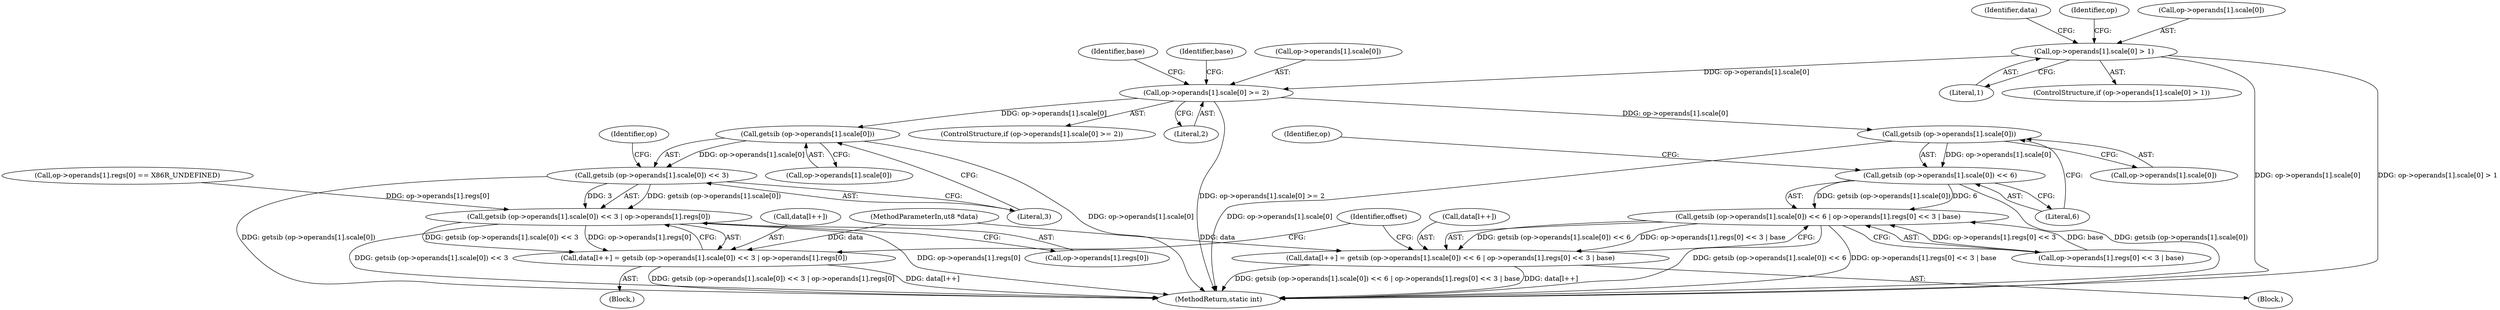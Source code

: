digraph "0_radare2_f17bfd9f1da05f30f23a4dd05e9d2363e1406948@API" {
"1002633" [label="(Call,op->operands[1].scale[0] > 1)"];
"1002662" [label="(Call,op->operands[1].scale[0] >= 2)"];
"1002687" [label="(Call,getsib (op->operands[1].scale[0]))"];
"1002686" [label="(Call,getsib (op->operands[1].scale[0]) << 6)"];
"1002685" [label="(Call,getsib (op->operands[1].scale[0]) << 6 | op->operands[1].regs[0] << 3 | base)"];
"1002680" [label="(Call,data[l++] = getsib (op->operands[1].scale[0]) << 6 | op->operands[1].regs[0] << 3 | base)"];
"1002720" [label="(Call,getsib (op->operands[1].scale[0]))"];
"1002719" [label="(Call,getsib (op->operands[1].scale[0]) << 3)"];
"1002718" [label="(Call,getsib (op->operands[1].scale[0]) << 3 | op->operands[1].regs[0])"];
"1002713" [label="(Call,data[l++] = getsib (op->operands[1].scale[0]) << 3 | op->operands[1].regs[0])"];
"1002714" [label="(Call,data[l++])"];
"1002681" [label="(Call,data[l++])"];
"1002731" [label="(Call,op->operands[1].regs[0])"];
"1002735" [label="(Identifier,op)"];
"1002663" [label="(Call,op->operands[1].scale[0])"];
"1002687" [label="(Call,getsib (op->operands[1].scale[0]))"];
"1002704" [label="(Identifier,op)"];
"1002672" [label="(Literal,2)"];
"1002679" [label="(Block,)"];
"1000104" [label="(MethodParameterIn,ut8 *data)"];
"1002712" [label="(Block,)"];
"1002730" [label="(Literal,3)"];
"1002713" [label="(Call,data[l++] = getsib (op->operands[1].scale[0]) << 3 | op->operands[1].regs[0])"];
"1002647" [label="(Identifier,data)"];
"1002718" [label="(Call,getsib (op->operands[1].scale[0]) << 3 | op->operands[1].regs[0])"];
"1002698" [label="(Call,op->operands[1].regs[0] << 3 | base)"];
"1002643" [label="(Literal,1)"];
"1002633" [label="(Call,op->operands[1].scale[0] > 1)"];
"1002783" [label="(Identifier,op)"];
"1002719" [label="(Call,getsib (op->operands[1].scale[0]) << 3)"];
"1002686" [label="(Call,getsib (op->operands[1].scale[0]) << 6)"];
"1002675" [label="(Identifier,base)"];
"1002688" [label="(Call,op->operands[1].scale[0])"];
"1003220" [label="(MethodReturn,static int)"];
"1002721" [label="(Call,op->operands[1].scale[0])"];
"1002678" [label="(Identifier,base)"];
"1002662" [label="(Call,op->operands[1].scale[0] >= 2)"];
"1002720" [label="(Call,getsib (op->operands[1].scale[0]))"];
"1002685" [label="(Call,getsib (op->operands[1].scale[0]) << 6 | op->operands[1].regs[0] << 3 | base)"];
"1002541" [label="(Call,op->operands[1].regs[0] == X86R_UNDEFINED)"];
"1002634" [label="(Call,op->operands[1].scale[0])"];
"1002661" [label="(ControlStructure,if (op->operands[1].scale[0] >= 2))"];
"1002697" [label="(Literal,6)"];
"1002680" [label="(Call,data[l++] = getsib (op->operands[1].scale[0]) << 6 | op->operands[1].regs[0] << 3 | base)"];
"1002742" [label="(Identifier,offset)"];
"1002632" [label="(ControlStructure,if (op->operands[1].scale[0] > 1))"];
"1002633" -> "1002632"  [label="AST: "];
"1002633" -> "1002643"  [label="CFG: "];
"1002634" -> "1002633"  [label="AST: "];
"1002643" -> "1002633"  [label="AST: "];
"1002647" -> "1002633"  [label="CFG: "];
"1002783" -> "1002633"  [label="CFG: "];
"1002633" -> "1003220"  [label="DDG: op->operands[1].scale[0]"];
"1002633" -> "1003220"  [label="DDG: op->operands[1].scale[0] > 1"];
"1002633" -> "1002662"  [label="DDG: op->operands[1].scale[0]"];
"1002662" -> "1002661"  [label="AST: "];
"1002662" -> "1002672"  [label="CFG: "];
"1002663" -> "1002662"  [label="AST: "];
"1002672" -> "1002662"  [label="AST: "];
"1002675" -> "1002662"  [label="CFG: "];
"1002678" -> "1002662"  [label="CFG: "];
"1002662" -> "1003220"  [label="DDG: op->operands[1].scale[0] >= 2"];
"1002662" -> "1002687"  [label="DDG: op->operands[1].scale[0]"];
"1002662" -> "1002720"  [label="DDG: op->operands[1].scale[0]"];
"1002687" -> "1002686"  [label="AST: "];
"1002687" -> "1002688"  [label="CFG: "];
"1002688" -> "1002687"  [label="AST: "];
"1002697" -> "1002687"  [label="CFG: "];
"1002687" -> "1003220"  [label="DDG: op->operands[1].scale[0]"];
"1002687" -> "1002686"  [label="DDG: op->operands[1].scale[0]"];
"1002686" -> "1002685"  [label="AST: "];
"1002686" -> "1002697"  [label="CFG: "];
"1002697" -> "1002686"  [label="AST: "];
"1002704" -> "1002686"  [label="CFG: "];
"1002686" -> "1003220"  [label="DDG: getsib (op->operands[1].scale[0])"];
"1002686" -> "1002685"  [label="DDG: getsib (op->operands[1].scale[0])"];
"1002686" -> "1002685"  [label="DDG: 6"];
"1002685" -> "1002680"  [label="AST: "];
"1002685" -> "1002698"  [label="CFG: "];
"1002698" -> "1002685"  [label="AST: "];
"1002680" -> "1002685"  [label="CFG: "];
"1002685" -> "1003220"  [label="DDG: getsib (op->operands[1].scale[0]) << 6"];
"1002685" -> "1003220"  [label="DDG: op->operands[1].regs[0] << 3 | base"];
"1002685" -> "1002680"  [label="DDG: getsib (op->operands[1].scale[0]) << 6"];
"1002685" -> "1002680"  [label="DDG: op->operands[1].regs[0] << 3 | base"];
"1002698" -> "1002685"  [label="DDG: op->operands[1].regs[0] << 3"];
"1002698" -> "1002685"  [label="DDG: base"];
"1002680" -> "1002679"  [label="AST: "];
"1002681" -> "1002680"  [label="AST: "];
"1002742" -> "1002680"  [label="CFG: "];
"1002680" -> "1003220"  [label="DDG: getsib (op->operands[1].scale[0]) << 6 | op->operands[1].regs[0] << 3 | base"];
"1002680" -> "1003220"  [label="DDG: data[l++]"];
"1000104" -> "1002680"  [label="DDG: data"];
"1002720" -> "1002719"  [label="AST: "];
"1002720" -> "1002721"  [label="CFG: "];
"1002721" -> "1002720"  [label="AST: "];
"1002730" -> "1002720"  [label="CFG: "];
"1002720" -> "1003220"  [label="DDG: op->operands[1].scale[0]"];
"1002720" -> "1002719"  [label="DDG: op->operands[1].scale[0]"];
"1002719" -> "1002718"  [label="AST: "];
"1002719" -> "1002730"  [label="CFG: "];
"1002730" -> "1002719"  [label="AST: "];
"1002735" -> "1002719"  [label="CFG: "];
"1002719" -> "1003220"  [label="DDG: getsib (op->operands[1].scale[0])"];
"1002719" -> "1002718"  [label="DDG: getsib (op->operands[1].scale[0])"];
"1002719" -> "1002718"  [label="DDG: 3"];
"1002718" -> "1002713"  [label="AST: "];
"1002718" -> "1002731"  [label="CFG: "];
"1002731" -> "1002718"  [label="AST: "];
"1002713" -> "1002718"  [label="CFG: "];
"1002718" -> "1003220"  [label="DDG: op->operands[1].regs[0]"];
"1002718" -> "1003220"  [label="DDG: getsib (op->operands[1].scale[0]) << 3"];
"1002718" -> "1002713"  [label="DDG: getsib (op->operands[1].scale[0]) << 3"];
"1002718" -> "1002713"  [label="DDG: op->operands[1].regs[0]"];
"1002541" -> "1002718"  [label="DDG: op->operands[1].regs[0]"];
"1002713" -> "1002712"  [label="AST: "];
"1002714" -> "1002713"  [label="AST: "];
"1002742" -> "1002713"  [label="CFG: "];
"1002713" -> "1003220"  [label="DDG: getsib (op->operands[1].scale[0]) << 3 | op->operands[1].regs[0]"];
"1002713" -> "1003220"  [label="DDG: data[l++]"];
"1000104" -> "1002713"  [label="DDG: data"];
}
